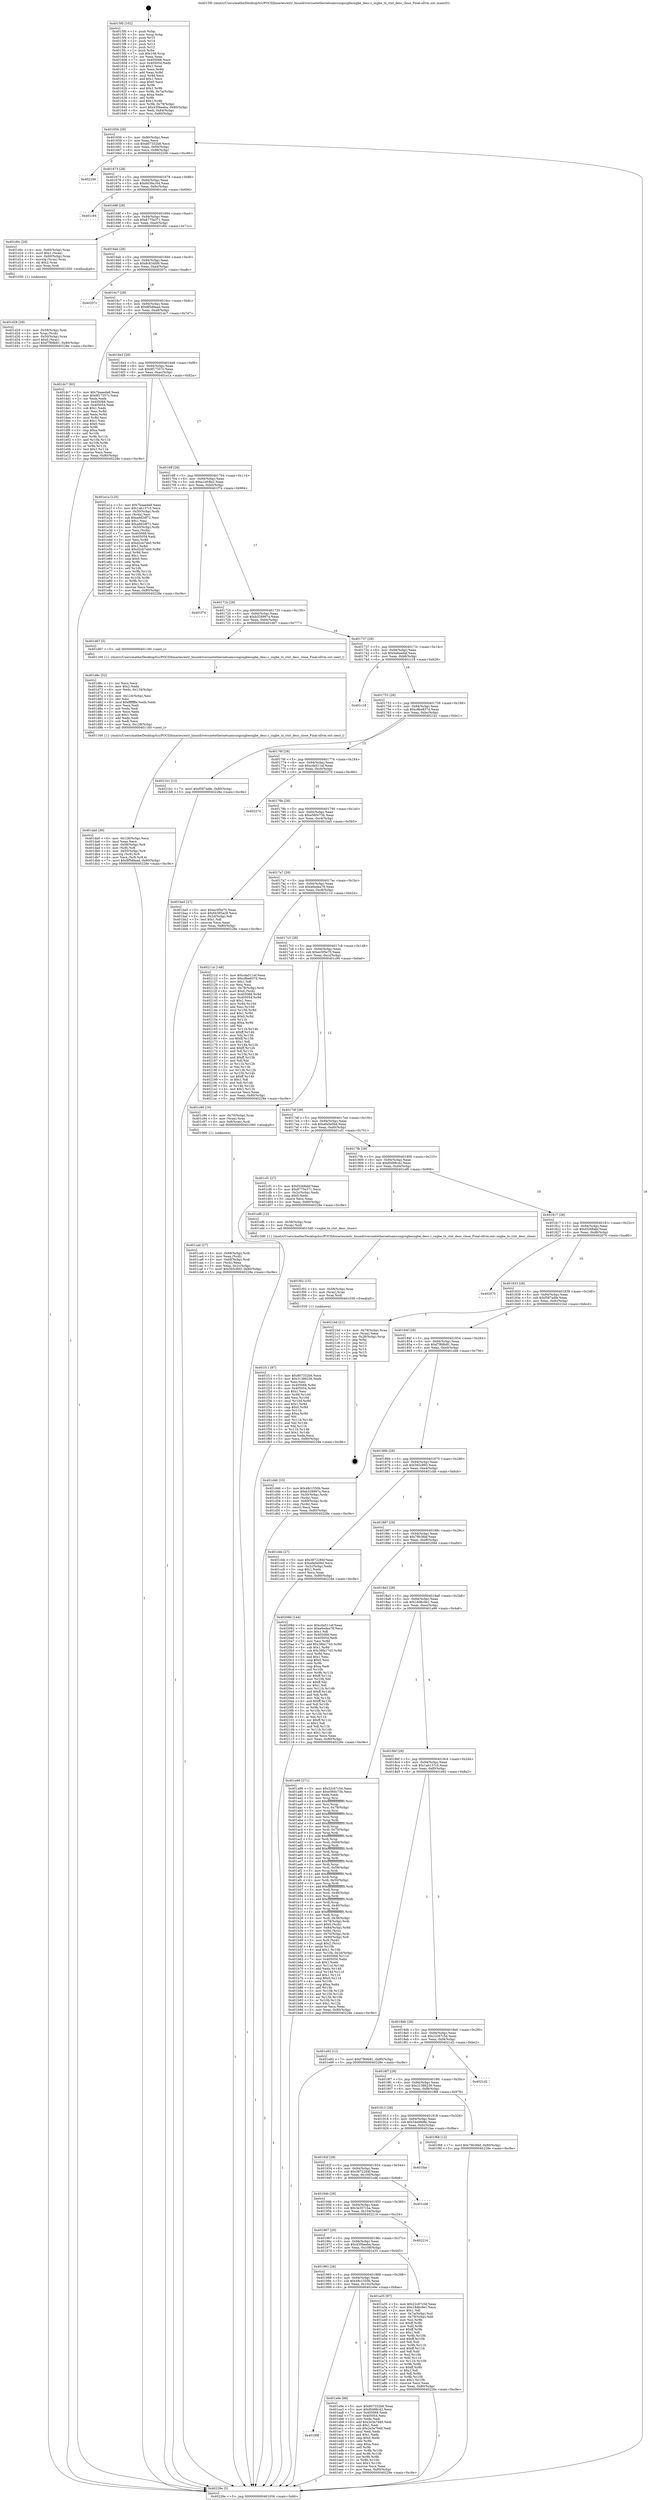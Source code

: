 digraph "0x4015f0" {
  label = "0x4015f0 (/mnt/c/Users/mathe/Desktop/tcc/POCII/binaries/extr_linuxdriversnetethernetsamsungsxgbesxgbe_desc.c_sxgbe_tx_ctxt_desc_close_Final-ollvm.out::main(0))"
  labelloc = "t"
  node[shape=record]

  Entry [label="",width=0.3,height=0.3,shape=circle,fillcolor=black,style=filled]
  "0x401656" [label="{
     0x401656 [29]\l
     | [instrs]\l
     &nbsp;&nbsp;0x401656 \<+3\>: mov -0x80(%rbp),%eax\l
     &nbsp;&nbsp;0x401659 \<+2\>: mov %eax,%ecx\l
     &nbsp;&nbsp;0x40165b \<+6\>: sub $0x807332b6,%ecx\l
     &nbsp;&nbsp;0x401661 \<+6\>: mov %eax,-0x94(%rbp)\l
     &nbsp;&nbsp;0x401667 \<+6\>: mov %ecx,-0x98(%rbp)\l
     &nbsp;&nbsp;0x40166d \<+6\>: je 0000000000402256 \<main+0xc66\>\l
  }"]
  "0x402256" [label="{
     0x402256\l
  }", style=dashed]
  "0x401673" [label="{
     0x401673 [28]\l
     | [instrs]\l
     &nbsp;&nbsp;0x401673 \<+5\>: jmp 0000000000401678 \<main+0x88\>\l
     &nbsp;&nbsp;0x401678 \<+6\>: mov -0x94(%rbp),%eax\l
     &nbsp;&nbsp;0x40167e \<+5\>: sub $0x8439a164,%eax\l
     &nbsp;&nbsp;0x401683 \<+6\>: mov %eax,-0x9c(%rbp)\l
     &nbsp;&nbsp;0x401689 \<+6\>: je 0000000000401c84 \<main+0x694\>\l
  }"]
  Exit [label="",width=0.3,height=0.3,shape=circle,fillcolor=black,style=filled,peripheries=2]
  "0x401c84" [label="{
     0x401c84\l
  }", style=dashed]
  "0x40168f" [label="{
     0x40168f [28]\l
     | [instrs]\l
     &nbsp;&nbsp;0x40168f \<+5\>: jmp 0000000000401694 \<main+0xa4\>\l
     &nbsp;&nbsp;0x401694 \<+6\>: mov -0x94(%rbp),%eax\l
     &nbsp;&nbsp;0x40169a \<+5\>: sub $0x8775e371,%eax\l
     &nbsp;&nbsp;0x40169f \<+6\>: mov %eax,-0xa0(%rbp)\l
     &nbsp;&nbsp;0x4016a5 \<+6\>: je 0000000000401d0c \<main+0x71c\>\l
  }"]
  "0x401f11" [label="{
     0x401f11 [87]\l
     | [instrs]\l
     &nbsp;&nbsp;0x401f11 \<+5\>: mov $0x807332b6,%ecx\l
     &nbsp;&nbsp;0x401f16 \<+5\>: mov $0x31386236,%edx\l
     &nbsp;&nbsp;0x401f1b \<+2\>: xor %esi,%esi\l
     &nbsp;&nbsp;0x401f1d \<+8\>: mov 0x405068,%r8d\l
     &nbsp;&nbsp;0x401f25 \<+8\>: mov 0x405054,%r9d\l
     &nbsp;&nbsp;0x401f2d \<+3\>: sub $0x1,%esi\l
     &nbsp;&nbsp;0x401f30 \<+3\>: mov %r8d,%r10d\l
     &nbsp;&nbsp;0x401f33 \<+3\>: add %esi,%r10d\l
     &nbsp;&nbsp;0x401f36 \<+4\>: imul %r10d,%r8d\l
     &nbsp;&nbsp;0x401f3a \<+4\>: and $0x1,%r8d\l
     &nbsp;&nbsp;0x401f3e \<+4\>: cmp $0x0,%r8d\l
     &nbsp;&nbsp;0x401f42 \<+4\>: sete %r11b\l
     &nbsp;&nbsp;0x401f46 \<+4\>: cmp $0xa,%r9d\l
     &nbsp;&nbsp;0x401f4a \<+3\>: setl %bl\l
     &nbsp;&nbsp;0x401f4d \<+3\>: mov %r11b,%r14b\l
     &nbsp;&nbsp;0x401f50 \<+3\>: and %bl,%r14b\l
     &nbsp;&nbsp;0x401f53 \<+3\>: xor %bl,%r11b\l
     &nbsp;&nbsp;0x401f56 \<+3\>: or %r11b,%r14b\l
     &nbsp;&nbsp;0x401f59 \<+4\>: test $0x1,%r14b\l
     &nbsp;&nbsp;0x401f5d \<+3\>: cmovne %edx,%ecx\l
     &nbsp;&nbsp;0x401f60 \<+3\>: mov %ecx,-0x80(%rbp)\l
     &nbsp;&nbsp;0x401f63 \<+5\>: jmp 000000000040228e \<main+0xc9e\>\l
  }"]
  "0x401d0c" [label="{
     0x401d0c [29]\l
     | [instrs]\l
     &nbsp;&nbsp;0x401d0c \<+4\>: mov -0x60(%rbp),%rax\l
     &nbsp;&nbsp;0x401d10 \<+6\>: movl $0x1,(%rax)\l
     &nbsp;&nbsp;0x401d16 \<+4\>: mov -0x60(%rbp),%rax\l
     &nbsp;&nbsp;0x401d1a \<+3\>: movslq (%rax),%rax\l
     &nbsp;&nbsp;0x401d1d \<+4\>: shl $0x2,%rax\l
     &nbsp;&nbsp;0x401d21 \<+3\>: mov %rax,%rdi\l
     &nbsp;&nbsp;0x401d24 \<+5\>: call 0000000000401050 \<malloc@plt\>\l
     | [calls]\l
     &nbsp;&nbsp;0x401050 \{1\} (unknown)\l
  }"]
  "0x4016ab" [label="{
     0x4016ab [28]\l
     | [instrs]\l
     &nbsp;&nbsp;0x4016ab \<+5\>: jmp 00000000004016b0 \<main+0xc0\>\l
     &nbsp;&nbsp;0x4016b0 \<+6\>: mov -0x94(%rbp),%eax\l
     &nbsp;&nbsp;0x4016b6 \<+5\>: sub $0x8c834fd9,%eax\l
     &nbsp;&nbsp;0x4016bb \<+6\>: mov %eax,-0xa4(%rbp)\l
     &nbsp;&nbsp;0x4016c1 \<+6\>: je 000000000040207c \<main+0xa8c\>\l
  }"]
  "0x401f02" [label="{
     0x401f02 [15]\l
     | [instrs]\l
     &nbsp;&nbsp;0x401f02 \<+4\>: mov -0x58(%rbp),%rax\l
     &nbsp;&nbsp;0x401f06 \<+3\>: mov (%rax),%rax\l
     &nbsp;&nbsp;0x401f09 \<+3\>: mov %rax,%rdi\l
     &nbsp;&nbsp;0x401f0c \<+5\>: call 0000000000401030 \<free@plt\>\l
     | [calls]\l
     &nbsp;&nbsp;0x401030 \{1\} (unknown)\l
  }"]
  "0x40207c" [label="{
     0x40207c\l
  }", style=dashed]
  "0x4016c7" [label="{
     0x4016c7 [28]\l
     | [instrs]\l
     &nbsp;&nbsp;0x4016c7 \<+5\>: jmp 00000000004016cc \<main+0xdc\>\l
     &nbsp;&nbsp;0x4016cc \<+6\>: mov -0x94(%rbp),%eax\l
     &nbsp;&nbsp;0x4016d2 \<+5\>: sub $0x8f5d9aad,%eax\l
     &nbsp;&nbsp;0x4016d7 \<+6\>: mov %eax,-0xa8(%rbp)\l
     &nbsp;&nbsp;0x4016dd \<+6\>: je 0000000000401dc7 \<main+0x7d7\>\l
  }"]
  "0x40199f" [label="{
     0x40199f\l
  }", style=dashed]
  "0x401dc7" [label="{
     0x401dc7 [83]\l
     | [instrs]\l
     &nbsp;&nbsp;0x401dc7 \<+5\>: mov $0x7baaeda8,%eax\l
     &nbsp;&nbsp;0x401dcc \<+5\>: mov $0x9f17357c,%ecx\l
     &nbsp;&nbsp;0x401dd1 \<+2\>: xor %edx,%edx\l
     &nbsp;&nbsp;0x401dd3 \<+7\>: mov 0x405068,%esi\l
     &nbsp;&nbsp;0x401dda \<+7\>: mov 0x405054,%edi\l
     &nbsp;&nbsp;0x401de1 \<+3\>: sub $0x1,%edx\l
     &nbsp;&nbsp;0x401de4 \<+3\>: mov %esi,%r8d\l
     &nbsp;&nbsp;0x401de7 \<+3\>: add %edx,%r8d\l
     &nbsp;&nbsp;0x401dea \<+4\>: imul %r8d,%esi\l
     &nbsp;&nbsp;0x401dee \<+3\>: and $0x1,%esi\l
     &nbsp;&nbsp;0x401df1 \<+3\>: cmp $0x0,%esi\l
     &nbsp;&nbsp;0x401df4 \<+4\>: sete %r9b\l
     &nbsp;&nbsp;0x401df8 \<+3\>: cmp $0xa,%edi\l
     &nbsp;&nbsp;0x401dfb \<+4\>: setl %r10b\l
     &nbsp;&nbsp;0x401dff \<+3\>: mov %r9b,%r11b\l
     &nbsp;&nbsp;0x401e02 \<+3\>: and %r10b,%r11b\l
     &nbsp;&nbsp;0x401e05 \<+3\>: xor %r10b,%r9b\l
     &nbsp;&nbsp;0x401e08 \<+3\>: or %r9b,%r11b\l
     &nbsp;&nbsp;0x401e0b \<+4\>: test $0x1,%r11b\l
     &nbsp;&nbsp;0x401e0f \<+3\>: cmovne %ecx,%eax\l
     &nbsp;&nbsp;0x401e12 \<+3\>: mov %eax,-0x80(%rbp)\l
     &nbsp;&nbsp;0x401e15 \<+5\>: jmp 000000000040228e \<main+0xc9e\>\l
  }"]
  "0x4016e3" [label="{
     0x4016e3 [28]\l
     | [instrs]\l
     &nbsp;&nbsp;0x4016e3 \<+5\>: jmp 00000000004016e8 \<main+0xf8\>\l
     &nbsp;&nbsp;0x4016e8 \<+6\>: mov -0x94(%rbp),%eax\l
     &nbsp;&nbsp;0x4016ee \<+5\>: sub $0x9f17357c,%eax\l
     &nbsp;&nbsp;0x4016f3 \<+6\>: mov %eax,-0xac(%rbp)\l
     &nbsp;&nbsp;0x4016f9 \<+6\>: je 0000000000401e1a \<main+0x82a\>\l
  }"]
  "0x401e9e" [label="{
     0x401e9e [88]\l
     | [instrs]\l
     &nbsp;&nbsp;0x401e9e \<+5\>: mov $0x807332b6,%eax\l
     &nbsp;&nbsp;0x401ea3 \<+5\>: mov $0xf0498c42,%ecx\l
     &nbsp;&nbsp;0x401ea8 \<+7\>: mov 0x405068,%edx\l
     &nbsp;&nbsp;0x401eaf \<+7\>: mov 0x405054,%esi\l
     &nbsp;&nbsp;0x401eb6 \<+2\>: mov %edx,%edi\l
     &nbsp;&nbsp;0x401eb8 \<+6\>: add $0x2e3e7949,%edi\l
     &nbsp;&nbsp;0x401ebe \<+3\>: sub $0x1,%edi\l
     &nbsp;&nbsp;0x401ec1 \<+6\>: sub $0x2e3e7949,%edi\l
     &nbsp;&nbsp;0x401ec7 \<+3\>: imul %edi,%edx\l
     &nbsp;&nbsp;0x401eca \<+3\>: and $0x1,%edx\l
     &nbsp;&nbsp;0x401ecd \<+3\>: cmp $0x0,%edx\l
     &nbsp;&nbsp;0x401ed0 \<+4\>: sete %r8b\l
     &nbsp;&nbsp;0x401ed4 \<+3\>: cmp $0xa,%esi\l
     &nbsp;&nbsp;0x401ed7 \<+4\>: setl %r9b\l
     &nbsp;&nbsp;0x401edb \<+3\>: mov %r8b,%r10b\l
     &nbsp;&nbsp;0x401ede \<+3\>: and %r9b,%r10b\l
     &nbsp;&nbsp;0x401ee1 \<+3\>: xor %r9b,%r8b\l
     &nbsp;&nbsp;0x401ee4 \<+3\>: or %r8b,%r10b\l
     &nbsp;&nbsp;0x401ee7 \<+4\>: test $0x1,%r10b\l
     &nbsp;&nbsp;0x401eeb \<+3\>: cmovne %ecx,%eax\l
     &nbsp;&nbsp;0x401eee \<+3\>: mov %eax,-0x80(%rbp)\l
     &nbsp;&nbsp;0x401ef1 \<+5\>: jmp 000000000040228e \<main+0xc9e\>\l
  }"]
  "0x401e1a" [label="{
     0x401e1a [120]\l
     | [instrs]\l
     &nbsp;&nbsp;0x401e1a \<+5\>: mov $0x7baaeda8,%eax\l
     &nbsp;&nbsp;0x401e1f \<+5\>: mov $0x1ab137c5,%ecx\l
     &nbsp;&nbsp;0x401e24 \<+4\>: mov -0x50(%rbp),%rdx\l
     &nbsp;&nbsp;0x401e28 \<+2\>: mov (%rdx),%esi\l
     &nbsp;&nbsp;0x401e2a \<+6\>: sub $0xadd2df72,%esi\l
     &nbsp;&nbsp;0x401e30 \<+3\>: add $0x1,%esi\l
     &nbsp;&nbsp;0x401e33 \<+6\>: add $0xadd2df72,%esi\l
     &nbsp;&nbsp;0x401e39 \<+4\>: mov -0x50(%rbp),%rdx\l
     &nbsp;&nbsp;0x401e3d \<+2\>: mov %esi,(%rdx)\l
     &nbsp;&nbsp;0x401e3f \<+7\>: mov 0x405068,%esi\l
     &nbsp;&nbsp;0x401e46 \<+7\>: mov 0x405054,%edi\l
     &nbsp;&nbsp;0x401e4d \<+3\>: mov %esi,%r8d\l
     &nbsp;&nbsp;0x401e50 \<+7\>: sub $0xd2cb7ab0,%r8d\l
     &nbsp;&nbsp;0x401e57 \<+4\>: sub $0x1,%r8d\l
     &nbsp;&nbsp;0x401e5b \<+7\>: add $0xd2cb7ab0,%r8d\l
     &nbsp;&nbsp;0x401e62 \<+4\>: imul %r8d,%esi\l
     &nbsp;&nbsp;0x401e66 \<+3\>: and $0x1,%esi\l
     &nbsp;&nbsp;0x401e69 \<+3\>: cmp $0x0,%esi\l
     &nbsp;&nbsp;0x401e6c \<+4\>: sete %r9b\l
     &nbsp;&nbsp;0x401e70 \<+3\>: cmp $0xa,%edi\l
     &nbsp;&nbsp;0x401e73 \<+4\>: setl %r10b\l
     &nbsp;&nbsp;0x401e77 \<+3\>: mov %r9b,%r11b\l
     &nbsp;&nbsp;0x401e7a \<+3\>: and %r10b,%r11b\l
     &nbsp;&nbsp;0x401e7d \<+3\>: xor %r10b,%r9b\l
     &nbsp;&nbsp;0x401e80 \<+3\>: or %r9b,%r11b\l
     &nbsp;&nbsp;0x401e83 \<+4\>: test $0x1,%r11b\l
     &nbsp;&nbsp;0x401e87 \<+3\>: cmovne %ecx,%eax\l
     &nbsp;&nbsp;0x401e8a \<+3\>: mov %eax,-0x80(%rbp)\l
     &nbsp;&nbsp;0x401e8d \<+5\>: jmp 000000000040228e \<main+0xc9e\>\l
  }"]
  "0x4016ff" [label="{
     0x4016ff [28]\l
     | [instrs]\l
     &nbsp;&nbsp;0x4016ff \<+5\>: jmp 0000000000401704 \<main+0x114\>\l
     &nbsp;&nbsp;0x401704 \<+6\>: mov -0x94(%rbp),%eax\l
     &nbsp;&nbsp;0x40170a \<+5\>: sub $0xa1efc8e2,%eax\l
     &nbsp;&nbsp;0x40170f \<+6\>: mov %eax,-0xb0(%rbp)\l
     &nbsp;&nbsp;0x401715 \<+6\>: je 0000000000401f74 \<main+0x984\>\l
  }"]
  "0x401da0" [label="{
     0x401da0 [39]\l
     | [instrs]\l
     &nbsp;&nbsp;0x401da0 \<+6\>: mov -0x128(%rbp),%ecx\l
     &nbsp;&nbsp;0x401da6 \<+3\>: imul %eax,%ecx\l
     &nbsp;&nbsp;0x401da9 \<+4\>: mov -0x58(%rbp),%r8\l
     &nbsp;&nbsp;0x401dad \<+3\>: mov (%r8),%r8\l
     &nbsp;&nbsp;0x401db0 \<+4\>: mov -0x50(%rbp),%r9\l
     &nbsp;&nbsp;0x401db4 \<+3\>: movslq (%r9),%r9\l
     &nbsp;&nbsp;0x401db7 \<+4\>: mov %ecx,(%r8,%r9,4)\l
     &nbsp;&nbsp;0x401dbb \<+7\>: movl $0x8f5d9aad,-0x80(%rbp)\l
     &nbsp;&nbsp;0x401dc2 \<+5\>: jmp 000000000040228e \<main+0xc9e\>\l
  }"]
  "0x401f74" [label="{
     0x401f74\l
  }", style=dashed]
  "0x40171b" [label="{
     0x40171b [28]\l
     | [instrs]\l
     &nbsp;&nbsp;0x40171b \<+5\>: jmp 0000000000401720 \<main+0x130\>\l
     &nbsp;&nbsp;0x401720 \<+6\>: mov -0x94(%rbp),%eax\l
     &nbsp;&nbsp;0x401726 \<+5\>: sub $0xb328997a,%eax\l
     &nbsp;&nbsp;0x40172b \<+6\>: mov %eax,-0xb4(%rbp)\l
     &nbsp;&nbsp;0x401731 \<+6\>: je 0000000000401d67 \<main+0x777\>\l
  }"]
  "0x401d6c" [label="{
     0x401d6c [52]\l
     | [instrs]\l
     &nbsp;&nbsp;0x401d6c \<+2\>: xor %ecx,%ecx\l
     &nbsp;&nbsp;0x401d6e \<+5\>: mov $0x2,%edx\l
     &nbsp;&nbsp;0x401d73 \<+6\>: mov %edx,-0x124(%rbp)\l
     &nbsp;&nbsp;0x401d79 \<+1\>: cltd\l
     &nbsp;&nbsp;0x401d7a \<+6\>: mov -0x124(%rbp),%esi\l
     &nbsp;&nbsp;0x401d80 \<+2\>: idiv %esi\l
     &nbsp;&nbsp;0x401d82 \<+6\>: imul $0xfffffffe,%edx,%edx\l
     &nbsp;&nbsp;0x401d88 \<+2\>: mov %ecx,%edi\l
     &nbsp;&nbsp;0x401d8a \<+2\>: sub %edx,%edi\l
     &nbsp;&nbsp;0x401d8c \<+2\>: mov %ecx,%edx\l
     &nbsp;&nbsp;0x401d8e \<+3\>: sub $0x1,%edx\l
     &nbsp;&nbsp;0x401d91 \<+2\>: add %edx,%edi\l
     &nbsp;&nbsp;0x401d93 \<+2\>: sub %edi,%ecx\l
     &nbsp;&nbsp;0x401d95 \<+6\>: mov %ecx,-0x128(%rbp)\l
     &nbsp;&nbsp;0x401d9b \<+5\>: call 0000000000401160 \<next_i\>\l
     | [calls]\l
     &nbsp;&nbsp;0x401160 \{1\} (/mnt/c/Users/mathe/Desktop/tcc/POCII/binaries/extr_linuxdriversnetethernetsamsungsxgbesxgbe_desc.c_sxgbe_tx_ctxt_desc_close_Final-ollvm.out::next_i)\l
  }"]
  "0x401d67" [label="{
     0x401d67 [5]\l
     | [instrs]\l
     &nbsp;&nbsp;0x401d67 \<+5\>: call 0000000000401160 \<next_i\>\l
     | [calls]\l
     &nbsp;&nbsp;0x401160 \{1\} (/mnt/c/Users/mathe/Desktop/tcc/POCII/binaries/extr_linuxdriversnetethernetsamsungsxgbesxgbe_desc.c_sxgbe_tx_ctxt_desc_close_Final-ollvm.out::next_i)\l
  }"]
  "0x401737" [label="{
     0x401737 [28]\l
     | [instrs]\l
     &nbsp;&nbsp;0x401737 \<+5\>: jmp 000000000040173c \<main+0x14c\>\l
     &nbsp;&nbsp;0x40173c \<+6\>: mov -0x94(%rbp),%eax\l
     &nbsp;&nbsp;0x401742 \<+5\>: sub $0xba6aedaf,%eax\l
     &nbsp;&nbsp;0x401747 \<+6\>: mov %eax,-0xb8(%rbp)\l
     &nbsp;&nbsp;0x40174d \<+6\>: je 0000000000401c18 \<main+0x628\>\l
  }"]
  "0x401d29" [label="{
     0x401d29 [29]\l
     | [instrs]\l
     &nbsp;&nbsp;0x401d29 \<+4\>: mov -0x58(%rbp),%rdi\l
     &nbsp;&nbsp;0x401d2d \<+3\>: mov %rax,(%rdi)\l
     &nbsp;&nbsp;0x401d30 \<+4\>: mov -0x50(%rbp),%rax\l
     &nbsp;&nbsp;0x401d34 \<+6\>: movl $0x0,(%rax)\l
     &nbsp;&nbsp;0x401d3a \<+7\>: movl $0xf7f68b81,-0x80(%rbp)\l
     &nbsp;&nbsp;0x401d41 \<+5\>: jmp 000000000040228e \<main+0xc9e\>\l
  }"]
  "0x401c18" [label="{
     0x401c18\l
  }", style=dashed]
  "0x401753" [label="{
     0x401753 [28]\l
     | [instrs]\l
     &nbsp;&nbsp;0x401753 \<+5\>: jmp 0000000000401758 \<main+0x168\>\l
     &nbsp;&nbsp;0x401758 \<+6\>: mov -0x94(%rbp),%eax\l
     &nbsp;&nbsp;0x40175e \<+5\>: sub $0xc8be837d,%eax\l
     &nbsp;&nbsp;0x401763 \<+6\>: mov %eax,-0xbc(%rbp)\l
     &nbsp;&nbsp;0x401769 \<+6\>: je 00000000004021b1 \<main+0xbc1\>\l
  }"]
  "0x401ca0" [label="{
     0x401ca0 [27]\l
     | [instrs]\l
     &nbsp;&nbsp;0x401ca0 \<+4\>: mov -0x68(%rbp),%rdi\l
     &nbsp;&nbsp;0x401ca4 \<+2\>: mov %eax,(%rdi)\l
     &nbsp;&nbsp;0x401ca6 \<+4\>: mov -0x68(%rbp),%rdi\l
     &nbsp;&nbsp;0x401caa \<+2\>: mov (%rdi),%eax\l
     &nbsp;&nbsp;0x401cac \<+3\>: mov %eax,-0x2c(%rbp)\l
     &nbsp;&nbsp;0x401caf \<+7\>: movl $0x565c893,-0x80(%rbp)\l
     &nbsp;&nbsp;0x401cb6 \<+5\>: jmp 000000000040228e \<main+0xc9e\>\l
  }"]
  "0x4021b1" [label="{
     0x4021b1 [12]\l
     | [instrs]\l
     &nbsp;&nbsp;0x4021b1 \<+7\>: movl $0xf587adfe,-0x80(%rbp)\l
     &nbsp;&nbsp;0x4021b8 \<+5\>: jmp 000000000040228e \<main+0xc9e\>\l
  }"]
  "0x40176f" [label="{
     0x40176f [28]\l
     | [instrs]\l
     &nbsp;&nbsp;0x40176f \<+5\>: jmp 0000000000401774 \<main+0x184\>\l
     &nbsp;&nbsp;0x401774 \<+6\>: mov -0x94(%rbp),%eax\l
     &nbsp;&nbsp;0x40177a \<+5\>: sub $0xcda511ef,%eax\l
     &nbsp;&nbsp;0x40177f \<+6\>: mov %eax,-0xc0(%rbp)\l
     &nbsp;&nbsp;0x401785 \<+6\>: je 000000000040227d \<main+0xc8d\>\l
  }"]
  "0x4015f0" [label="{
     0x4015f0 [102]\l
     | [instrs]\l
     &nbsp;&nbsp;0x4015f0 \<+1\>: push %rbp\l
     &nbsp;&nbsp;0x4015f1 \<+3\>: mov %rsp,%rbp\l
     &nbsp;&nbsp;0x4015f4 \<+2\>: push %r15\l
     &nbsp;&nbsp;0x4015f6 \<+2\>: push %r14\l
     &nbsp;&nbsp;0x4015f8 \<+2\>: push %r13\l
     &nbsp;&nbsp;0x4015fa \<+2\>: push %r12\l
     &nbsp;&nbsp;0x4015fc \<+1\>: push %rbx\l
     &nbsp;&nbsp;0x4015fd \<+7\>: sub $0x108,%rsp\l
     &nbsp;&nbsp;0x401604 \<+2\>: xor %eax,%eax\l
     &nbsp;&nbsp;0x401606 \<+7\>: mov 0x405068,%ecx\l
     &nbsp;&nbsp;0x40160d \<+7\>: mov 0x405054,%edx\l
     &nbsp;&nbsp;0x401614 \<+3\>: sub $0x1,%eax\l
     &nbsp;&nbsp;0x401617 \<+3\>: mov %ecx,%r8d\l
     &nbsp;&nbsp;0x40161a \<+3\>: add %eax,%r8d\l
     &nbsp;&nbsp;0x40161d \<+4\>: imul %r8d,%ecx\l
     &nbsp;&nbsp;0x401621 \<+3\>: and $0x1,%ecx\l
     &nbsp;&nbsp;0x401624 \<+3\>: cmp $0x0,%ecx\l
     &nbsp;&nbsp;0x401627 \<+4\>: sete %r9b\l
     &nbsp;&nbsp;0x40162b \<+4\>: and $0x1,%r9b\l
     &nbsp;&nbsp;0x40162f \<+4\>: mov %r9b,-0x7a(%rbp)\l
     &nbsp;&nbsp;0x401633 \<+3\>: cmp $0xa,%edx\l
     &nbsp;&nbsp;0x401636 \<+4\>: setl %r9b\l
     &nbsp;&nbsp;0x40163a \<+4\>: and $0x1,%r9b\l
     &nbsp;&nbsp;0x40163e \<+4\>: mov %r9b,-0x79(%rbp)\l
     &nbsp;&nbsp;0x401642 \<+7\>: movl $0x430beeba,-0x80(%rbp)\l
     &nbsp;&nbsp;0x401649 \<+6\>: mov %edi,-0x84(%rbp)\l
     &nbsp;&nbsp;0x40164f \<+7\>: mov %rsi,-0x90(%rbp)\l
  }"]
  "0x40227d" [label="{
     0x40227d\l
  }", style=dashed]
  "0x40178b" [label="{
     0x40178b [28]\l
     | [instrs]\l
     &nbsp;&nbsp;0x40178b \<+5\>: jmp 0000000000401790 \<main+0x1a0\>\l
     &nbsp;&nbsp;0x401790 \<+6\>: mov -0x94(%rbp),%eax\l
     &nbsp;&nbsp;0x401796 \<+5\>: sub $0xe560c73b,%eax\l
     &nbsp;&nbsp;0x40179b \<+6\>: mov %eax,-0xc4(%rbp)\l
     &nbsp;&nbsp;0x4017a1 \<+6\>: je 0000000000401ba5 \<main+0x5b5\>\l
  }"]
  "0x40228e" [label="{
     0x40228e [5]\l
     | [instrs]\l
     &nbsp;&nbsp;0x40228e \<+5\>: jmp 0000000000401656 \<main+0x66\>\l
  }"]
  "0x401ba5" [label="{
     0x401ba5 [27]\l
     | [instrs]\l
     &nbsp;&nbsp;0x401ba5 \<+5\>: mov $0xec5f5e75,%eax\l
     &nbsp;&nbsp;0x401baa \<+5\>: mov $0x6b385a29,%ecx\l
     &nbsp;&nbsp;0x401baf \<+3\>: mov -0x2d(%rbp),%dl\l
     &nbsp;&nbsp;0x401bb2 \<+3\>: test $0x1,%dl\l
     &nbsp;&nbsp;0x401bb5 \<+3\>: cmovne %ecx,%eax\l
     &nbsp;&nbsp;0x401bb8 \<+3\>: mov %eax,-0x80(%rbp)\l
     &nbsp;&nbsp;0x401bbb \<+5\>: jmp 000000000040228e \<main+0xc9e\>\l
  }"]
  "0x4017a7" [label="{
     0x4017a7 [28]\l
     | [instrs]\l
     &nbsp;&nbsp;0x4017a7 \<+5\>: jmp 00000000004017ac \<main+0x1bc\>\l
     &nbsp;&nbsp;0x4017ac \<+6\>: mov -0x94(%rbp),%eax\l
     &nbsp;&nbsp;0x4017b2 \<+5\>: sub $0xe6edea78,%eax\l
     &nbsp;&nbsp;0x4017b7 \<+6\>: mov %eax,-0xc8(%rbp)\l
     &nbsp;&nbsp;0x4017bd \<+6\>: je 000000000040211d \<main+0xb2d\>\l
  }"]
  "0x401983" [label="{
     0x401983 [28]\l
     | [instrs]\l
     &nbsp;&nbsp;0x401983 \<+5\>: jmp 0000000000401988 \<main+0x398\>\l
     &nbsp;&nbsp;0x401988 \<+6\>: mov -0x94(%rbp),%eax\l
     &nbsp;&nbsp;0x40198e \<+5\>: sub $0x48c1550b,%eax\l
     &nbsp;&nbsp;0x401993 \<+6\>: mov %eax,-0x10c(%rbp)\l
     &nbsp;&nbsp;0x401999 \<+6\>: je 0000000000401e9e \<main+0x8ae\>\l
  }"]
  "0x40211d" [label="{
     0x40211d [148]\l
     | [instrs]\l
     &nbsp;&nbsp;0x40211d \<+5\>: mov $0xcda511ef,%eax\l
     &nbsp;&nbsp;0x402122 \<+5\>: mov $0xc8be837d,%ecx\l
     &nbsp;&nbsp;0x402127 \<+2\>: mov $0x1,%dl\l
     &nbsp;&nbsp;0x402129 \<+2\>: xor %esi,%esi\l
     &nbsp;&nbsp;0x40212b \<+4\>: mov -0x78(%rbp),%rdi\l
     &nbsp;&nbsp;0x40212f \<+6\>: movl $0x0,(%rdi)\l
     &nbsp;&nbsp;0x402135 \<+8\>: mov 0x405068,%r8d\l
     &nbsp;&nbsp;0x40213d \<+8\>: mov 0x405054,%r9d\l
     &nbsp;&nbsp;0x402145 \<+3\>: sub $0x1,%esi\l
     &nbsp;&nbsp;0x402148 \<+3\>: mov %r8d,%r10d\l
     &nbsp;&nbsp;0x40214b \<+3\>: add %esi,%r10d\l
     &nbsp;&nbsp;0x40214e \<+4\>: imul %r10d,%r8d\l
     &nbsp;&nbsp;0x402152 \<+4\>: and $0x1,%r8d\l
     &nbsp;&nbsp;0x402156 \<+4\>: cmp $0x0,%r8d\l
     &nbsp;&nbsp;0x40215a \<+4\>: sete %r11b\l
     &nbsp;&nbsp;0x40215e \<+4\>: cmp $0xa,%r9d\l
     &nbsp;&nbsp;0x402162 \<+3\>: setl %bl\l
     &nbsp;&nbsp;0x402165 \<+3\>: mov %r11b,%r14b\l
     &nbsp;&nbsp;0x402168 \<+4\>: xor $0xff,%r14b\l
     &nbsp;&nbsp;0x40216c \<+3\>: mov %bl,%r15b\l
     &nbsp;&nbsp;0x40216f \<+4\>: xor $0xff,%r15b\l
     &nbsp;&nbsp;0x402173 \<+3\>: xor $0x1,%dl\l
     &nbsp;&nbsp;0x402176 \<+3\>: mov %r14b,%r12b\l
     &nbsp;&nbsp;0x402179 \<+4\>: and $0xff,%r12b\l
     &nbsp;&nbsp;0x40217d \<+3\>: and %dl,%r11b\l
     &nbsp;&nbsp;0x402180 \<+3\>: mov %r15b,%r13b\l
     &nbsp;&nbsp;0x402183 \<+4\>: and $0xff,%r13b\l
     &nbsp;&nbsp;0x402187 \<+2\>: and %dl,%bl\l
     &nbsp;&nbsp;0x402189 \<+3\>: or %r11b,%r12b\l
     &nbsp;&nbsp;0x40218c \<+3\>: or %bl,%r13b\l
     &nbsp;&nbsp;0x40218f \<+3\>: xor %r13b,%r12b\l
     &nbsp;&nbsp;0x402192 \<+3\>: or %r15b,%r14b\l
     &nbsp;&nbsp;0x402195 \<+4\>: xor $0xff,%r14b\l
     &nbsp;&nbsp;0x402199 \<+3\>: or $0x1,%dl\l
     &nbsp;&nbsp;0x40219c \<+3\>: and %dl,%r14b\l
     &nbsp;&nbsp;0x40219f \<+3\>: or %r14b,%r12b\l
     &nbsp;&nbsp;0x4021a2 \<+4\>: test $0x1,%r12b\l
     &nbsp;&nbsp;0x4021a6 \<+3\>: cmovne %ecx,%eax\l
     &nbsp;&nbsp;0x4021a9 \<+3\>: mov %eax,-0x80(%rbp)\l
     &nbsp;&nbsp;0x4021ac \<+5\>: jmp 000000000040228e \<main+0xc9e\>\l
  }"]
  "0x4017c3" [label="{
     0x4017c3 [28]\l
     | [instrs]\l
     &nbsp;&nbsp;0x4017c3 \<+5\>: jmp 00000000004017c8 \<main+0x1d8\>\l
     &nbsp;&nbsp;0x4017c8 \<+6\>: mov -0x94(%rbp),%eax\l
     &nbsp;&nbsp;0x4017ce \<+5\>: sub $0xec5f5e75,%eax\l
     &nbsp;&nbsp;0x4017d3 \<+6\>: mov %eax,-0xcc(%rbp)\l
     &nbsp;&nbsp;0x4017d9 \<+6\>: je 0000000000401c90 \<main+0x6a0\>\l
  }"]
  "0x401a35" [label="{
     0x401a35 [97]\l
     | [instrs]\l
     &nbsp;&nbsp;0x401a35 \<+5\>: mov $0x22c67c5d,%eax\l
     &nbsp;&nbsp;0x401a3a \<+5\>: mov $0x18d6c9e1,%ecx\l
     &nbsp;&nbsp;0x401a3f \<+2\>: mov $0x1,%dl\l
     &nbsp;&nbsp;0x401a41 \<+4\>: mov -0x7a(%rbp),%sil\l
     &nbsp;&nbsp;0x401a45 \<+4\>: mov -0x79(%rbp),%dil\l
     &nbsp;&nbsp;0x401a49 \<+3\>: mov %sil,%r8b\l
     &nbsp;&nbsp;0x401a4c \<+4\>: xor $0xff,%r8b\l
     &nbsp;&nbsp;0x401a50 \<+3\>: mov %dil,%r9b\l
     &nbsp;&nbsp;0x401a53 \<+4\>: xor $0xff,%r9b\l
     &nbsp;&nbsp;0x401a57 \<+3\>: xor $0x1,%dl\l
     &nbsp;&nbsp;0x401a5a \<+3\>: mov %r8b,%r10b\l
     &nbsp;&nbsp;0x401a5d \<+4\>: and $0xff,%r10b\l
     &nbsp;&nbsp;0x401a61 \<+3\>: and %dl,%sil\l
     &nbsp;&nbsp;0x401a64 \<+3\>: mov %r9b,%r11b\l
     &nbsp;&nbsp;0x401a67 \<+4\>: and $0xff,%r11b\l
     &nbsp;&nbsp;0x401a6b \<+3\>: and %dl,%dil\l
     &nbsp;&nbsp;0x401a6e \<+3\>: or %sil,%r10b\l
     &nbsp;&nbsp;0x401a71 \<+3\>: or %dil,%r11b\l
     &nbsp;&nbsp;0x401a74 \<+3\>: xor %r11b,%r10b\l
     &nbsp;&nbsp;0x401a77 \<+3\>: or %r9b,%r8b\l
     &nbsp;&nbsp;0x401a7a \<+4\>: xor $0xff,%r8b\l
     &nbsp;&nbsp;0x401a7e \<+3\>: or $0x1,%dl\l
     &nbsp;&nbsp;0x401a81 \<+3\>: and %dl,%r8b\l
     &nbsp;&nbsp;0x401a84 \<+3\>: or %r8b,%r10b\l
     &nbsp;&nbsp;0x401a87 \<+4\>: test $0x1,%r10b\l
     &nbsp;&nbsp;0x401a8b \<+3\>: cmovne %ecx,%eax\l
     &nbsp;&nbsp;0x401a8e \<+3\>: mov %eax,-0x80(%rbp)\l
     &nbsp;&nbsp;0x401a91 \<+5\>: jmp 000000000040228e \<main+0xc9e\>\l
  }"]
  "0x401c90" [label="{
     0x401c90 [16]\l
     | [instrs]\l
     &nbsp;&nbsp;0x401c90 \<+4\>: mov -0x70(%rbp),%rax\l
     &nbsp;&nbsp;0x401c94 \<+3\>: mov (%rax),%rax\l
     &nbsp;&nbsp;0x401c97 \<+4\>: mov 0x8(%rax),%rdi\l
     &nbsp;&nbsp;0x401c9b \<+5\>: call 0000000000401060 \<atoi@plt\>\l
     | [calls]\l
     &nbsp;&nbsp;0x401060 \{1\} (unknown)\l
  }"]
  "0x4017df" [label="{
     0x4017df [28]\l
     | [instrs]\l
     &nbsp;&nbsp;0x4017df \<+5\>: jmp 00000000004017e4 \<main+0x1f4\>\l
     &nbsp;&nbsp;0x4017e4 \<+6\>: mov -0x94(%rbp),%eax\l
     &nbsp;&nbsp;0x4017ea \<+5\>: sub $0xefa0e06d,%eax\l
     &nbsp;&nbsp;0x4017ef \<+6\>: mov %eax,-0xd0(%rbp)\l
     &nbsp;&nbsp;0x4017f5 \<+6\>: je 0000000000401cf1 \<main+0x701\>\l
  }"]
  "0x401967" [label="{
     0x401967 [28]\l
     | [instrs]\l
     &nbsp;&nbsp;0x401967 \<+5\>: jmp 000000000040196c \<main+0x37c\>\l
     &nbsp;&nbsp;0x40196c \<+6\>: mov -0x94(%rbp),%eax\l
     &nbsp;&nbsp;0x401972 \<+5\>: sub $0x430beeba,%eax\l
     &nbsp;&nbsp;0x401977 \<+6\>: mov %eax,-0x108(%rbp)\l
     &nbsp;&nbsp;0x40197d \<+6\>: je 0000000000401a35 \<main+0x445\>\l
  }"]
  "0x401cf1" [label="{
     0x401cf1 [27]\l
     | [instrs]\l
     &nbsp;&nbsp;0x401cf1 \<+5\>: mov $0xf3268abf,%eax\l
     &nbsp;&nbsp;0x401cf6 \<+5\>: mov $0x8775e371,%ecx\l
     &nbsp;&nbsp;0x401cfb \<+3\>: mov -0x2c(%rbp),%edx\l
     &nbsp;&nbsp;0x401cfe \<+3\>: cmp $0x0,%edx\l
     &nbsp;&nbsp;0x401d01 \<+3\>: cmove %ecx,%eax\l
     &nbsp;&nbsp;0x401d04 \<+3\>: mov %eax,-0x80(%rbp)\l
     &nbsp;&nbsp;0x401d07 \<+5\>: jmp 000000000040228e \<main+0xc9e\>\l
  }"]
  "0x4017fb" [label="{
     0x4017fb [28]\l
     | [instrs]\l
     &nbsp;&nbsp;0x4017fb \<+5\>: jmp 0000000000401800 \<main+0x210\>\l
     &nbsp;&nbsp;0x401800 \<+6\>: mov -0x94(%rbp),%eax\l
     &nbsp;&nbsp;0x401806 \<+5\>: sub $0xf0498c42,%eax\l
     &nbsp;&nbsp;0x40180b \<+6\>: mov %eax,-0xd4(%rbp)\l
     &nbsp;&nbsp;0x401811 \<+6\>: je 0000000000401ef6 \<main+0x906\>\l
  }"]
  "0x402214" [label="{
     0x402214\l
  }", style=dashed]
  "0x401ef6" [label="{
     0x401ef6 [12]\l
     | [instrs]\l
     &nbsp;&nbsp;0x401ef6 \<+4\>: mov -0x58(%rbp),%rax\l
     &nbsp;&nbsp;0x401efa \<+3\>: mov (%rax),%rdi\l
     &nbsp;&nbsp;0x401efd \<+5\>: call 00000000004015d0 \<sxgbe_tx_ctxt_desc_close\>\l
     | [calls]\l
     &nbsp;&nbsp;0x4015d0 \{1\} (/mnt/c/Users/mathe/Desktop/tcc/POCII/binaries/extr_linuxdriversnetethernetsamsungsxgbesxgbe_desc.c_sxgbe_tx_ctxt_desc_close_Final-ollvm.out::sxgbe_tx_ctxt_desc_close)\l
  }"]
  "0x401817" [label="{
     0x401817 [28]\l
     | [instrs]\l
     &nbsp;&nbsp;0x401817 \<+5\>: jmp 000000000040181c \<main+0x22c\>\l
     &nbsp;&nbsp;0x40181c \<+6\>: mov -0x94(%rbp),%eax\l
     &nbsp;&nbsp;0x401822 \<+5\>: sub $0xf3268abf,%eax\l
     &nbsp;&nbsp;0x401827 \<+6\>: mov %eax,-0xd8(%rbp)\l
     &nbsp;&nbsp;0x40182d \<+6\>: je 0000000000402070 \<main+0xa80\>\l
  }"]
  "0x40194b" [label="{
     0x40194b [28]\l
     | [instrs]\l
     &nbsp;&nbsp;0x40194b \<+5\>: jmp 0000000000401950 \<main+0x360\>\l
     &nbsp;&nbsp;0x401950 \<+6\>: mov -0x94(%rbp),%eax\l
     &nbsp;&nbsp;0x401956 \<+5\>: sub $0x3e3571ba,%eax\l
     &nbsp;&nbsp;0x40195b \<+6\>: mov %eax,-0x104(%rbp)\l
     &nbsp;&nbsp;0x401961 \<+6\>: je 0000000000402214 \<main+0xc24\>\l
  }"]
  "0x402070" [label="{
     0x402070\l
  }", style=dashed]
  "0x401833" [label="{
     0x401833 [28]\l
     | [instrs]\l
     &nbsp;&nbsp;0x401833 \<+5\>: jmp 0000000000401838 \<main+0x248\>\l
     &nbsp;&nbsp;0x401838 \<+6\>: mov -0x94(%rbp),%eax\l
     &nbsp;&nbsp;0x40183e \<+5\>: sub $0xf587adfe,%eax\l
     &nbsp;&nbsp;0x401843 \<+6\>: mov %eax,-0xdc(%rbp)\l
     &nbsp;&nbsp;0x401849 \<+6\>: je 00000000004021bd \<main+0xbcd\>\l
  }"]
  "0x401cd6" [label="{
     0x401cd6\l
  }", style=dashed]
  "0x4021bd" [label="{
     0x4021bd [21]\l
     | [instrs]\l
     &nbsp;&nbsp;0x4021bd \<+4\>: mov -0x78(%rbp),%rax\l
     &nbsp;&nbsp;0x4021c1 \<+2\>: mov (%rax),%eax\l
     &nbsp;&nbsp;0x4021c3 \<+4\>: lea -0x28(%rbp),%rsp\l
     &nbsp;&nbsp;0x4021c7 \<+1\>: pop %rbx\l
     &nbsp;&nbsp;0x4021c8 \<+2\>: pop %r12\l
     &nbsp;&nbsp;0x4021ca \<+2\>: pop %r13\l
     &nbsp;&nbsp;0x4021cc \<+2\>: pop %r14\l
     &nbsp;&nbsp;0x4021ce \<+2\>: pop %r15\l
     &nbsp;&nbsp;0x4021d0 \<+1\>: pop %rbp\l
     &nbsp;&nbsp;0x4021d1 \<+1\>: ret\l
  }"]
  "0x40184f" [label="{
     0x40184f [28]\l
     | [instrs]\l
     &nbsp;&nbsp;0x40184f \<+5\>: jmp 0000000000401854 \<main+0x264\>\l
     &nbsp;&nbsp;0x401854 \<+6\>: mov -0x94(%rbp),%eax\l
     &nbsp;&nbsp;0x40185a \<+5\>: sub $0xf7f68b81,%eax\l
     &nbsp;&nbsp;0x40185f \<+6\>: mov %eax,-0xe0(%rbp)\l
     &nbsp;&nbsp;0x401865 \<+6\>: je 0000000000401d46 \<main+0x756\>\l
  }"]
  "0x40192f" [label="{
     0x40192f [28]\l
     | [instrs]\l
     &nbsp;&nbsp;0x40192f \<+5\>: jmp 0000000000401934 \<main+0x344\>\l
     &nbsp;&nbsp;0x401934 \<+6\>: mov -0x94(%rbp),%eax\l
     &nbsp;&nbsp;0x40193a \<+5\>: sub $0x3872284f,%eax\l
     &nbsp;&nbsp;0x40193f \<+6\>: mov %eax,-0x100(%rbp)\l
     &nbsp;&nbsp;0x401945 \<+6\>: je 0000000000401cd6 \<main+0x6e6\>\l
  }"]
  "0x401d46" [label="{
     0x401d46 [33]\l
     | [instrs]\l
     &nbsp;&nbsp;0x401d46 \<+5\>: mov $0x48c1550b,%eax\l
     &nbsp;&nbsp;0x401d4b \<+5\>: mov $0xb328997a,%ecx\l
     &nbsp;&nbsp;0x401d50 \<+4\>: mov -0x50(%rbp),%rdx\l
     &nbsp;&nbsp;0x401d54 \<+2\>: mov (%rdx),%esi\l
     &nbsp;&nbsp;0x401d56 \<+4\>: mov -0x60(%rbp),%rdx\l
     &nbsp;&nbsp;0x401d5a \<+2\>: cmp (%rdx),%esi\l
     &nbsp;&nbsp;0x401d5c \<+3\>: cmovl %ecx,%eax\l
     &nbsp;&nbsp;0x401d5f \<+3\>: mov %eax,-0x80(%rbp)\l
     &nbsp;&nbsp;0x401d62 \<+5\>: jmp 000000000040228e \<main+0xc9e\>\l
  }"]
  "0x40186b" [label="{
     0x40186b [28]\l
     | [instrs]\l
     &nbsp;&nbsp;0x40186b \<+5\>: jmp 0000000000401870 \<main+0x280\>\l
     &nbsp;&nbsp;0x401870 \<+6\>: mov -0x94(%rbp),%eax\l
     &nbsp;&nbsp;0x401876 \<+5\>: sub $0x565c893,%eax\l
     &nbsp;&nbsp;0x40187b \<+6\>: mov %eax,-0xe4(%rbp)\l
     &nbsp;&nbsp;0x401881 \<+6\>: je 0000000000401cbb \<main+0x6cb\>\l
  }"]
  "0x401fae" [label="{
     0x401fae\l
  }", style=dashed]
  "0x401cbb" [label="{
     0x401cbb [27]\l
     | [instrs]\l
     &nbsp;&nbsp;0x401cbb \<+5\>: mov $0x3872284f,%eax\l
     &nbsp;&nbsp;0x401cc0 \<+5\>: mov $0xefa0e06d,%ecx\l
     &nbsp;&nbsp;0x401cc5 \<+3\>: mov -0x2c(%rbp),%edx\l
     &nbsp;&nbsp;0x401cc8 \<+3\>: cmp $0x1,%edx\l
     &nbsp;&nbsp;0x401ccb \<+3\>: cmovl %ecx,%eax\l
     &nbsp;&nbsp;0x401cce \<+3\>: mov %eax,-0x80(%rbp)\l
     &nbsp;&nbsp;0x401cd1 \<+5\>: jmp 000000000040228e \<main+0xc9e\>\l
  }"]
  "0x401887" [label="{
     0x401887 [28]\l
     | [instrs]\l
     &nbsp;&nbsp;0x401887 \<+5\>: jmp 000000000040188c \<main+0x29c\>\l
     &nbsp;&nbsp;0x40188c \<+6\>: mov -0x94(%rbp),%eax\l
     &nbsp;&nbsp;0x401892 \<+5\>: sub $0x79b36bf,%eax\l
     &nbsp;&nbsp;0x401897 \<+6\>: mov %eax,-0xe8(%rbp)\l
     &nbsp;&nbsp;0x40189d \<+6\>: je 000000000040208d \<main+0xa9d\>\l
  }"]
  "0x401913" [label="{
     0x401913 [28]\l
     | [instrs]\l
     &nbsp;&nbsp;0x401913 \<+5\>: jmp 0000000000401918 \<main+0x328\>\l
     &nbsp;&nbsp;0x401918 \<+6\>: mov -0x94(%rbp),%eax\l
     &nbsp;&nbsp;0x40191e \<+5\>: sub $0x34e99d8c,%eax\l
     &nbsp;&nbsp;0x401923 \<+6\>: mov %eax,-0xfc(%rbp)\l
     &nbsp;&nbsp;0x401929 \<+6\>: je 0000000000401fae \<main+0x9be\>\l
  }"]
  "0x40208d" [label="{
     0x40208d [144]\l
     | [instrs]\l
     &nbsp;&nbsp;0x40208d \<+5\>: mov $0xcda511ef,%eax\l
     &nbsp;&nbsp;0x402092 \<+5\>: mov $0xe6edea78,%ecx\l
     &nbsp;&nbsp;0x402097 \<+2\>: mov $0x1,%dl\l
     &nbsp;&nbsp;0x402099 \<+7\>: mov 0x405068,%esi\l
     &nbsp;&nbsp;0x4020a0 \<+7\>: mov 0x405054,%edi\l
     &nbsp;&nbsp;0x4020a7 \<+3\>: mov %esi,%r8d\l
     &nbsp;&nbsp;0x4020aa \<+7\>: add $0x36fa1745,%r8d\l
     &nbsp;&nbsp;0x4020b1 \<+4\>: sub $0x1,%r8d\l
     &nbsp;&nbsp;0x4020b5 \<+7\>: sub $0x36fa1745,%r8d\l
     &nbsp;&nbsp;0x4020bc \<+4\>: imul %r8d,%esi\l
     &nbsp;&nbsp;0x4020c0 \<+3\>: and $0x1,%esi\l
     &nbsp;&nbsp;0x4020c3 \<+3\>: cmp $0x0,%esi\l
     &nbsp;&nbsp;0x4020c6 \<+4\>: sete %r9b\l
     &nbsp;&nbsp;0x4020ca \<+3\>: cmp $0xa,%edi\l
     &nbsp;&nbsp;0x4020cd \<+4\>: setl %r10b\l
     &nbsp;&nbsp;0x4020d1 \<+3\>: mov %r9b,%r11b\l
     &nbsp;&nbsp;0x4020d4 \<+4\>: xor $0xff,%r11b\l
     &nbsp;&nbsp;0x4020d8 \<+3\>: mov %r10b,%bl\l
     &nbsp;&nbsp;0x4020db \<+3\>: xor $0xff,%bl\l
     &nbsp;&nbsp;0x4020de \<+3\>: xor $0x1,%dl\l
     &nbsp;&nbsp;0x4020e1 \<+3\>: mov %r11b,%r14b\l
     &nbsp;&nbsp;0x4020e4 \<+4\>: and $0xff,%r14b\l
     &nbsp;&nbsp;0x4020e8 \<+3\>: and %dl,%r9b\l
     &nbsp;&nbsp;0x4020eb \<+3\>: mov %bl,%r15b\l
     &nbsp;&nbsp;0x4020ee \<+4\>: and $0xff,%r15b\l
     &nbsp;&nbsp;0x4020f2 \<+3\>: and %dl,%r10b\l
     &nbsp;&nbsp;0x4020f5 \<+3\>: or %r9b,%r14b\l
     &nbsp;&nbsp;0x4020f8 \<+3\>: or %r10b,%r15b\l
     &nbsp;&nbsp;0x4020fb \<+3\>: xor %r15b,%r14b\l
     &nbsp;&nbsp;0x4020fe \<+3\>: or %bl,%r11b\l
     &nbsp;&nbsp;0x402101 \<+4\>: xor $0xff,%r11b\l
     &nbsp;&nbsp;0x402105 \<+3\>: or $0x1,%dl\l
     &nbsp;&nbsp;0x402108 \<+3\>: and %dl,%r11b\l
     &nbsp;&nbsp;0x40210b \<+3\>: or %r11b,%r14b\l
     &nbsp;&nbsp;0x40210e \<+4\>: test $0x1,%r14b\l
     &nbsp;&nbsp;0x402112 \<+3\>: cmovne %ecx,%eax\l
     &nbsp;&nbsp;0x402115 \<+3\>: mov %eax,-0x80(%rbp)\l
     &nbsp;&nbsp;0x402118 \<+5\>: jmp 000000000040228e \<main+0xc9e\>\l
  }"]
  "0x4018a3" [label="{
     0x4018a3 [28]\l
     | [instrs]\l
     &nbsp;&nbsp;0x4018a3 \<+5\>: jmp 00000000004018a8 \<main+0x2b8\>\l
     &nbsp;&nbsp;0x4018a8 \<+6\>: mov -0x94(%rbp),%eax\l
     &nbsp;&nbsp;0x4018ae \<+5\>: sub $0x18d6c9e1,%eax\l
     &nbsp;&nbsp;0x4018b3 \<+6\>: mov %eax,-0xec(%rbp)\l
     &nbsp;&nbsp;0x4018b9 \<+6\>: je 0000000000401a96 \<main+0x4a6\>\l
  }"]
  "0x401f68" [label="{
     0x401f68 [12]\l
     | [instrs]\l
     &nbsp;&nbsp;0x401f68 \<+7\>: movl $0x79b36bf,-0x80(%rbp)\l
     &nbsp;&nbsp;0x401f6f \<+5\>: jmp 000000000040228e \<main+0xc9e\>\l
  }"]
  "0x401a96" [label="{
     0x401a96 [271]\l
     | [instrs]\l
     &nbsp;&nbsp;0x401a96 \<+5\>: mov $0x22c67c5d,%eax\l
     &nbsp;&nbsp;0x401a9b \<+5\>: mov $0xe560c73b,%ecx\l
     &nbsp;&nbsp;0x401aa0 \<+2\>: xor %edx,%edx\l
     &nbsp;&nbsp;0x401aa2 \<+3\>: mov %rsp,%rsi\l
     &nbsp;&nbsp;0x401aa5 \<+4\>: add $0xfffffffffffffff0,%rsi\l
     &nbsp;&nbsp;0x401aa9 \<+3\>: mov %rsi,%rsp\l
     &nbsp;&nbsp;0x401aac \<+4\>: mov %rsi,-0x78(%rbp)\l
     &nbsp;&nbsp;0x401ab0 \<+3\>: mov %rsp,%rsi\l
     &nbsp;&nbsp;0x401ab3 \<+4\>: add $0xfffffffffffffff0,%rsi\l
     &nbsp;&nbsp;0x401ab7 \<+3\>: mov %rsi,%rsp\l
     &nbsp;&nbsp;0x401aba \<+3\>: mov %rsp,%rdi\l
     &nbsp;&nbsp;0x401abd \<+4\>: add $0xfffffffffffffff0,%rdi\l
     &nbsp;&nbsp;0x401ac1 \<+3\>: mov %rdi,%rsp\l
     &nbsp;&nbsp;0x401ac4 \<+4\>: mov %rdi,-0x70(%rbp)\l
     &nbsp;&nbsp;0x401ac8 \<+3\>: mov %rsp,%rdi\l
     &nbsp;&nbsp;0x401acb \<+4\>: add $0xfffffffffffffff0,%rdi\l
     &nbsp;&nbsp;0x401acf \<+3\>: mov %rdi,%rsp\l
     &nbsp;&nbsp;0x401ad2 \<+4\>: mov %rdi,-0x68(%rbp)\l
     &nbsp;&nbsp;0x401ad6 \<+3\>: mov %rsp,%rdi\l
     &nbsp;&nbsp;0x401ad9 \<+4\>: add $0xfffffffffffffff0,%rdi\l
     &nbsp;&nbsp;0x401add \<+3\>: mov %rdi,%rsp\l
     &nbsp;&nbsp;0x401ae0 \<+4\>: mov %rdi,-0x60(%rbp)\l
     &nbsp;&nbsp;0x401ae4 \<+3\>: mov %rsp,%rdi\l
     &nbsp;&nbsp;0x401ae7 \<+4\>: add $0xfffffffffffffff0,%rdi\l
     &nbsp;&nbsp;0x401aeb \<+3\>: mov %rdi,%rsp\l
     &nbsp;&nbsp;0x401aee \<+4\>: mov %rdi,-0x58(%rbp)\l
     &nbsp;&nbsp;0x401af2 \<+3\>: mov %rsp,%rdi\l
     &nbsp;&nbsp;0x401af5 \<+4\>: add $0xfffffffffffffff0,%rdi\l
     &nbsp;&nbsp;0x401af9 \<+3\>: mov %rdi,%rsp\l
     &nbsp;&nbsp;0x401afc \<+4\>: mov %rdi,-0x50(%rbp)\l
     &nbsp;&nbsp;0x401b00 \<+3\>: mov %rsp,%rdi\l
     &nbsp;&nbsp;0x401b03 \<+4\>: add $0xfffffffffffffff0,%rdi\l
     &nbsp;&nbsp;0x401b07 \<+3\>: mov %rdi,%rsp\l
     &nbsp;&nbsp;0x401b0a \<+4\>: mov %rdi,-0x48(%rbp)\l
     &nbsp;&nbsp;0x401b0e \<+3\>: mov %rsp,%rdi\l
     &nbsp;&nbsp;0x401b11 \<+4\>: add $0xfffffffffffffff0,%rdi\l
     &nbsp;&nbsp;0x401b15 \<+3\>: mov %rdi,%rsp\l
     &nbsp;&nbsp;0x401b18 \<+4\>: mov %rdi,-0x40(%rbp)\l
     &nbsp;&nbsp;0x401b1c \<+3\>: mov %rsp,%rdi\l
     &nbsp;&nbsp;0x401b1f \<+4\>: add $0xfffffffffffffff0,%rdi\l
     &nbsp;&nbsp;0x401b23 \<+3\>: mov %rdi,%rsp\l
     &nbsp;&nbsp;0x401b26 \<+4\>: mov %rdi,-0x38(%rbp)\l
     &nbsp;&nbsp;0x401b2a \<+4\>: mov -0x78(%rbp),%rdi\l
     &nbsp;&nbsp;0x401b2e \<+6\>: movl $0x0,(%rdi)\l
     &nbsp;&nbsp;0x401b34 \<+7\>: mov -0x84(%rbp),%r8d\l
     &nbsp;&nbsp;0x401b3b \<+3\>: mov %r8d,(%rsi)\l
     &nbsp;&nbsp;0x401b3e \<+4\>: mov -0x70(%rbp),%rdi\l
     &nbsp;&nbsp;0x401b42 \<+7\>: mov -0x90(%rbp),%r9\l
     &nbsp;&nbsp;0x401b49 \<+3\>: mov %r9,(%rdi)\l
     &nbsp;&nbsp;0x401b4c \<+3\>: cmpl $0x2,(%rsi)\l
     &nbsp;&nbsp;0x401b4f \<+4\>: setne %r10b\l
     &nbsp;&nbsp;0x401b53 \<+4\>: and $0x1,%r10b\l
     &nbsp;&nbsp;0x401b57 \<+4\>: mov %r10b,-0x2d(%rbp)\l
     &nbsp;&nbsp;0x401b5b \<+8\>: mov 0x405068,%r11d\l
     &nbsp;&nbsp;0x401b63 \<+7\>: mov 0x405054,%ebx\l
     &nbsp;&nbsp;0x401b6a \<+3\>: sub $0x1,%edx\l
     &nbsp;&nbsp;0x401b6d \<+3\>: mov %r11d,%r14d\l
     &nbsp;&nbsp;0x401b70 \<+3\>: add %edx,%r14d\l
     &nbsp;&nbsp;0x401b73 \<+4\>: imul %r14d,%r11d\l
     &nbsp;&nbsp;0x401b77 \<+4\>: and $0x1,%r11d\l
     &nbsp;&nbsp;0x401b7b \<+4\>: cmp $0x0,%r11d\l
     &nbsp;&nbsp;0x401b7f \<+4\>: sete %r10b\l
     &nbsp;&nbsp;0x401b83 \<+3\>: cmp $0xa,%ebx\l
     &nbsp;&nbsp;0x401b86 \<+4\>: setl %r15b\l
     &nbsp;&nbsp;0x401b8a \<+3\>: mov %r10b,%r12b\l
     &nbsp;&nbsp;0x401b8d \<+3\>: and %r15b,%r12b\l
     &nbsp;&nbsp;0x401b90 \<+3\>: xor %r15b,%r10b\l
     &nbsp;&nbsp;0x401b93 \<+3\>: or %r10b,%r12b\l
     &nbsp;&nbsp;0x401b96 \<+4\>: test $0x1,%r12b\l
     &nbsp;&nbsp;0x401b9a \<+3\>: cmovne %ecx,%eax\l
     &nbsp;&nbsp;0x401b9d \<+3\>: mov %eax,-0x80(%rbp)\l
     &nbsp;&nbsp;0x401ba0 \<+5\>: jmp 000000000040228e \<main+0xc9e\>\l
  }"]
  "0x4018bf" [label="{
     0x4018bf [28]\l
     | [instrs]\l
     &nbsp;&nbsp;0x4018bf \<+5\>: jmp 00000000004018c4 \<main+0x2d4\>\l
     &nbsp;&nbsp;0x4018c4 \<+6\>: mov -0x94(%rbp),%eax\l
     &nbsp;&nbsp;0x4018ca \<+5\>: sub $0x1ab137c5,%eax\l
     &nbsp;&nbsp;0x4018cf \<+6\>: mov %eax,-0xf0(%rbp)\l
     &nbsp;&nbsp;0x4018d5 \<+6\>: je 0000000000401e92 \<main+0x8a2\>\l
  }"]
  "0x4018f7" [label="{
     0x4018f7 [28]\l
     | [instrs]\l
     &nbsp;&nbsp;0x4018f7 \<+5\>: jmp 00000000004018fc \<main+0x30c\>\l
     &nbsp;&nbsp;0x4018fc \<+6\>: mov -0x94(%rbp),%eax\l
     &nbsp;&nbsp;0x401902 \<+5\>: sub $0x31386236,%eax\l
     &nbsp;&nbsp;0x401907 \<+6\>: mov %eax,-0xf8(%rbp)\l
     &nbsp;&nbsp;0x40190d \<+6\>: je 0000000000401f68 \<main+0x978\>\l
  }"]
  "0x401e92" [label="{
     0x401e92 [12]\l
     | [instrs]\l
     &nbsp;&nbsp;0x401e92 \<+7\>: movl $0xf7f68b81,-0x80(%rbp)\l
     &nbsp;&nbsp;0x401e99 \<+5\>: jmp 000000000040228e \<main+0xc9e\>\l
  }"]
  "0x4018db" [label="{
     0x4018db [28]\l
     | [instrs]\l
     &nbsp;&nbsp;0x4018db \<+5\>: jmp 00000000004018e0 \<main+0x2f0\>\l
     &nbsp;&nbsp;0x4018e0 \<+6\>: mov -0x94(%rbp),%eax\l
     &nbsp;&nbsp;0x4018e6 \<+5\>: sub $0x22c67c5d,%eax\l
     &nbsp;&nbsp;0x4018eb \<+6\>: mov %eax,-0xf4(%rbp)\l
     &nbsp;&nbsp;0x4018f1 \<+6\>: je 00000000004021d2 \<main+0xbe2\>\l
  }"]
  "0x4021d2" [label="{
     0x4021d2\l
  }", style=dashed]
  Entry -> "0x4015f0" [label=" 1"]
  "0x401656" -> "0x402256" [label=" 0"]
  "0x401656" -> "0x401673" [label=" 20"]
  "0x4021bd" -> Exit [label=" 1"]
  "0x401673" -> "0x401c84" [label=" 0"]
  "0x401673" -> "0x40168f" [label=" 20"]
  "0x4021b1" -> "0x40228e" [label=" 1"]
  "0x40168f" -> "0x401d0c" [label=" 1"]
  "0x40168f" -> "0x4016ab" [label=" 19"]
  "0x40211d" -> "0x40228e" [label=" 1"]
  "0x4016ab" -> "0x40207c" [label=" 0"]
  "0x4016ab" -> "0x4016c7" [label=" 19"]
  "0x40208d" -> "0x40228e" [label=" 1"]
  "0x4016c7" -> "0x401dc7" [label=" 1"]
  "0x4016c7" -> "0x4016e3" [label=" 18"]
  "0x401f68" -> "0x40228e" [label=" 1"]
  "0x4016e3" -> "0x401e1a" [label=" 1"]
  "0x4016e3" -> "0x4016ff" [label=" 17"]
  "0x401f11" -> "0x40228e" [label=" 1"]
  "0x4016ff" -> "0x401f74" [label=" 0"]
  "0x4016ff" -> "0x40171b" [label=" 17"]
  "0x401ef6" -> "0x401f02" [label=" 1"]
  "0x40171b" -> "0x401d67" [label=" 1"]
  "0x40171b" -> "0x401737" [label=" 16"]
  "0x401e9e" -> "0x40228e" [label=" 1"]
  "0x401737" -> "0x401c18" [label=" 0"]
  "0x401737" -> "0x401753" [label=" 16"]
  "0x401983" -> "0x40199f" [label=" 0"]
  "0x401753" -> "0x4021b1" [label=" 1"]
  "0x401753" -> "0x40176f" [label=" 15"]
  "0x401983" -> "0x401e9e" [label=" 1"]
  "0x40176f" -> "0x40227d" [label=" 0"]
  "0x40176f" -> "0x40178b" [label=" 15"]
  "0x401e92" -> "0x40228e" [label=" 1"]
  "0x40178b" -> "0x401ba5" [label=" 1"]
  "0x40178b" -> "0x4017a7" [label=" 14"]
  "0x401e1a" -> "0x40228e" [label=" 1"]
  "0x4017a7" -> "0x40211d" [label=" 1"]
  "0x4017a7" -> "0x4017c3" [label=" 13"]
  "0x401dc7" -> "0x40228e" [label=" 1"]
  "0x4017c3" -> "0x401c90" [label=" 1"]
  "0x4017c3" -> "0x4017df" [label=" 12"]
  "0x401da0" -> "0x40228e" [label=" 1"]
  "0x4017df" -> "0x401cf1" [label=" 1"]
  "0x4017df" -> "0x4017fb" [label=" 11"]
  "0x401d67" -> "0x401d6c" [label=" 1"]
  "0x4017fb" -> "0x401ef6" [label=" 1"]
  "0x4017fb" -> "0x401817" [label=" 10"]
  "0x401d46" -> "0x40228e" [label=" 2"]
  "0x401817" -> "0x402070" [label=" 0"]
  "0x401817" -> "0x401833" [label=" 10"]
  "0x401d0c" -> "0x401d29" [label=" 1"]
  "0x401833" -> "0x4021bd" [label=" 1"]
  "0x401833" -> "0x40184f" [label=" 9"]
  "0x401cf1" -> "0x40228e" [label=" 1"]
  "0x40184f" -> "0x401d46" [label=" 2"]
  "0x40184f" -> "0x40186b" [label=" 7"]
  "0x401ca0" -> "0x40228e" [label=" 1"]
  "0x40186b" -> "0x401cbb" [label=" 1"]
  "0x40186b" -> "0x401887" [label=" 6"]
  "0x401c90" -> "0x401ca0" [label=" 1"]
  "0x401887" -> "0x40208d" [label=" 1"]
  "0x401887" -> "0x4018a3" [label=" 5"]
  "0x401a96" -> "0x40228e" [label=" 1"]
  "0x4018a3" -> "0x401a96" [label=" 1"]
  "0x4018a3" -> "0x4018bf" [label=" 4"]
  "0x401f02" -> "0x401f11" [label=" 1"]
  "0x4018bf" -> "0x401e92" [label=" 1"]
  "0x4018bf" -> "0x4018db" [label=" 3"]
  "0x4015f0" -> "0x401656" [label=" 1"]
  "0x4018db" -> "0x4021d2" [label=" 0"]
  "0x4018db" -> "0x4018f7" [label=" 3"]
  "0x40228e" -> "0x401656" [label=" 19"]
  "0x4018f7" -> "0x401f68" [label=" 1"]
  "0x4018f7" -> "0x401913" [label=" 2"]
  "0x401ba5" -> "0x40228e" [label=" 1"]
  "0x401913" -> "0x401fae" [label=" 0"]
  "0x401913" -> "0x40192f" [label=" 2"]
  "0x401cbb" -> "0x40228e" [label=" 1"]
  "0x40192f" -> "0x401cd6" [label=" 0"]
  "0x40192f" -> "0x40194b" [label=" 2"]
  "0x401d29" -> "0x40228e" [label=" 1"]
  "0x40194b" -> "0x402214" [label=" 0"]
  "0x40194b" -> "0x401967" [label=" 2"]
  "0x401d6c" -> "0x401da0" [label=" 1"]
  "0x401967" -> "0x401a35" [label=" 1"]
  "0x401967" -> "0x401983" [label=" 1"]
  "0x401a35" -> "0x40228e" [label=" 1"]
}
